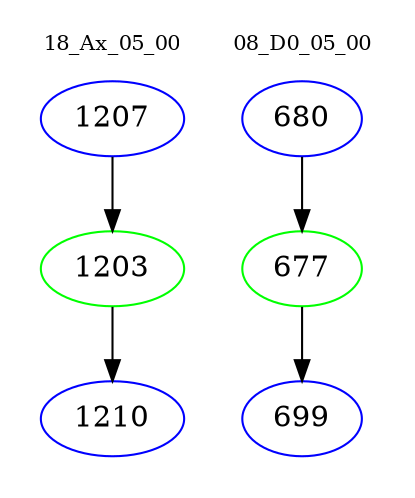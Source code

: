 digraph{
subgraph cluster_0 {
color = white
label = "18_Ax_05_00";
fontsize=10;
T0_1207 [label="1207", color="blue"]
T0_1207 -> T0_1203 [color="black"]
T0_1203 [label="1203", color="green"]
T0_1203 -> T0_1210 [color="black"]
T0_1210 [label="1210", color="blue"]
}
subgraph cluster_1 {
color = white
label = "08_D0_05_00";
fontsize=10;
T1_680 [label="680", color="blue"]
T1_680 -> T1_677 [color="black"]
T1_677 [label="677", color="green"]
T1_677 -> T1_699 [color="black"]
T1_699 [label="699", color="blue"]
}
}

